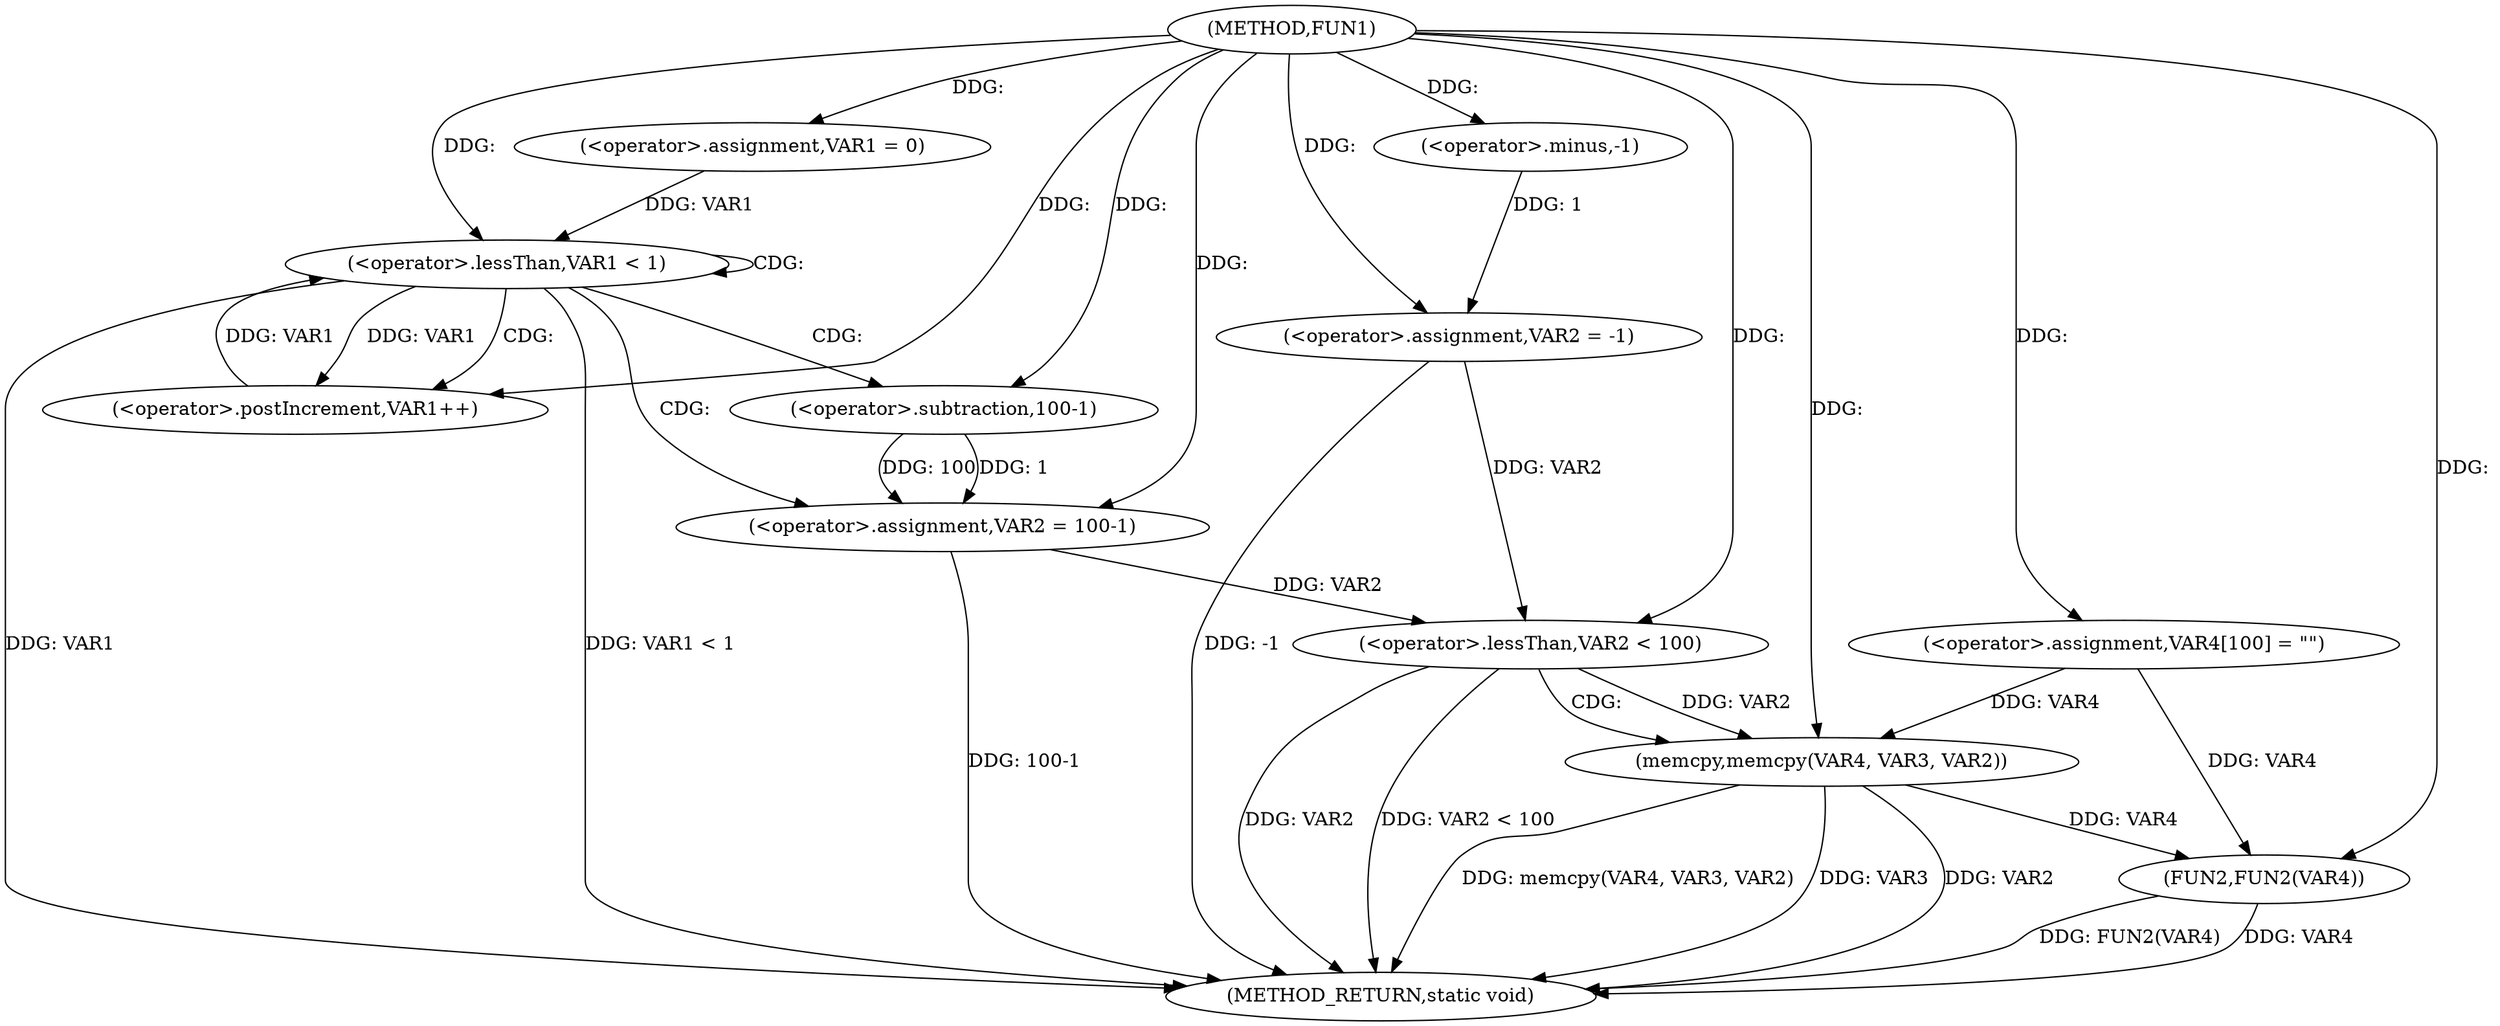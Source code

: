 digraph FUN1 {  
"1000100" [label = "(METHOD,FUN1)" ]
"1000140" [label = "(METHOD_RETURN,static void)" ]
"1000104" [label = "(<operator>.assignment,VAR2 = -1)" ]
"1000106" [label = "(<operator>.minus,-1)" ]
"1000109" [label = "(<operator>.assignment,VAR1 = 0)" ]
"1000112" [label = "(<operator>.lessThan,VAR1 < 1)" ]
"1000115" [label = "(<operator>.postIncrement,VAR1++)" ]
"1000118" [label = "(<operator>.assignment,VAR2 = 100-1)" ]
"1000120" [label = "(<operator>.subtraction,100-1)" ]
"1000126" [label = "(<operator>.assignment,VAR4[100] = \"\")" ]
"1000130" [label = "(<operator>.lessThan,VAR2 < 100)" ]
"1000134" [label = "(memcpy,memcpy(VAR4, VAR3, VAR2))" ]
"1000138" [label = "(FUN2,FUN2(VAR4))" ]
  "1000138" -> "1000140"  [ label = "DDG: VAR4"] 
  "1000134" -> "1000140"  [ label = "DDG: memcpy(VAR4, VAR3, VAR2)"] 
  "1000112" -> "1000140"  [ label = "DDG: VAR1 < 1"] 
  "1000134" -> "1000140"  [ label = "DDG: VAR3"] 
  "1000138" -> "1000140"  [ label = "DDG: FUN2(VAR4)"] 
  "1000130" -> "1000140"  [ label = "DDG: VAR2"] 
  "1000130" -> "1000140"  [ label = "DDG: VAR2 < 100"] 
  "1000112" -> "1000140"  [ label = "DDG: VAR1"] 
  "1000118" -> "1000140"  [ label = "DDG: 100-1"] 
  "1000134" -> "1000140"  [ label = "DDG: VAR2"] 
  "1000104" -> "1000140"  [ label = "DDG: -1"] 
  "1000106" -> "1000104"  [ label = "DDG: 1"] 
  "1000100" -> "1000104"  [ label = "DDG: "] 
  "1000100" -> "1000106"  [ label = "DDG: "] 
  "1000100" -> "1000109"  [ label = "DDG: "] 
  "1000109" -> "1000112"  [ label = "DDG: VAR1"] 
  "1000115" -> "1000112"  [ label = "DDG: VAR1"] 
  "1000100" -> "1000112"  [ label = "DDG: "] 
  "1000112" -> "1000115"  [ label = "DDG: VAR1"] 
  "1000100" -> "1000115"  [ label = "DDG: "] 
  "1000120" -> "1000118"  [ label = "DDG: 100"] 
  "1000120" -> "1000118"  [ label = "DDG: 1"] 
  "1000100" -> "1000118"  [ label = "DDG: "] 
  "1000100" -> "1000120"  [ label = "DDG: "] 
  "1000100" -> "1000126"  [ label = "DDG: "] 
  "1000104" -> "1000130"  [ label = "DDG: VAR2"] 
  "1000118" -> "1000130"  [ label = "DDG: VAR2"] 
  "1000100" -> "1000130"  [ label = "DDG: "] 
  "1000126" -> "1000134"  [ label = "DDG: VAR4"] 
  "1000100" -> "1000134"  [ label = "DDG: "] 
  "1000130" -> "1000134"  [ label = "DDG: VAR2"] 
  "1000126" -> "1000138"  [ label = "DDG: VAR4"] 
  "1000134" -> "1000138"  [ label = "DDG: VAR4"] 
  "1000100" -> "1000138"  [ label = "DDG: "] 
  "1000112" -> "1000112"  [ label = "CDG: "] 
  "1000112" -> "1000115"  [ label = "CDG: "] 
  "1000112" -> "1000120"  [ label = "CDG: "] 
  "1000112" -> "1000118"  [ label = "CDG: "] 
  "1000130" -> "1000134"  [ label = "CDG: "] 
}
